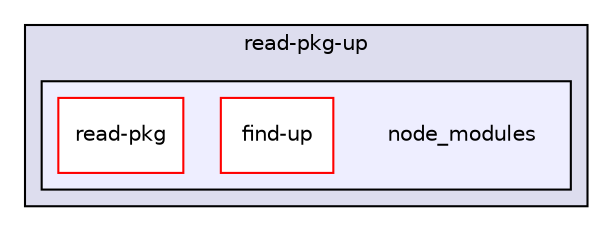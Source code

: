 digraph "gulp-src/node_modules/gulp/node_modules/gulp-util/node_modules/dateformat/node_modules/meow/node_modules/read-pkg-up/node_modules" {
  compound=true
  node [ fontsize="10", fontname="Helvetica"];
  edge [ labelfontsize="10", labelfontname="Helvetica"];
  subgraph clusterdir_f99463ebb2d969bf52b48762122581bc {
    graph [ bgcolor="#ddddee", pencolor="black", label="read-pkg-up" fontname="Helvetica", fontsize="10", URL="dir_f99463ebb2d969bf52b48762122581bc.html"]
  subgraph clusterdir_5e1b73323567c798277d8e2b57b7af2d {
    graph [ bgcolor="#eeeeff", pencolor="black", label="" URL="dir_5e1b73323567c798277d8e2b57b7af2d.html"];
    dir_5e1b73323567c798277d8e2b57b7af2d [shape=plaintext label="node_modules"];
    dir_2ff1cd5835152a2580c5e05f91f34a5f [shape=box label="find-up" color="red" fillcolor="white" style="filled" URL="dir_2ff1cd5835152a2580c5e05f91f34a5f.html"];
    dir_47f0842ad030c46dc1f31d34238d2002 [shape=box label="read-pkg" color="red" fillcolor="white" style="filled" URL="dir_47f0842ad030c46dc1f31d34238d2002.html"];
  }
  }
}
